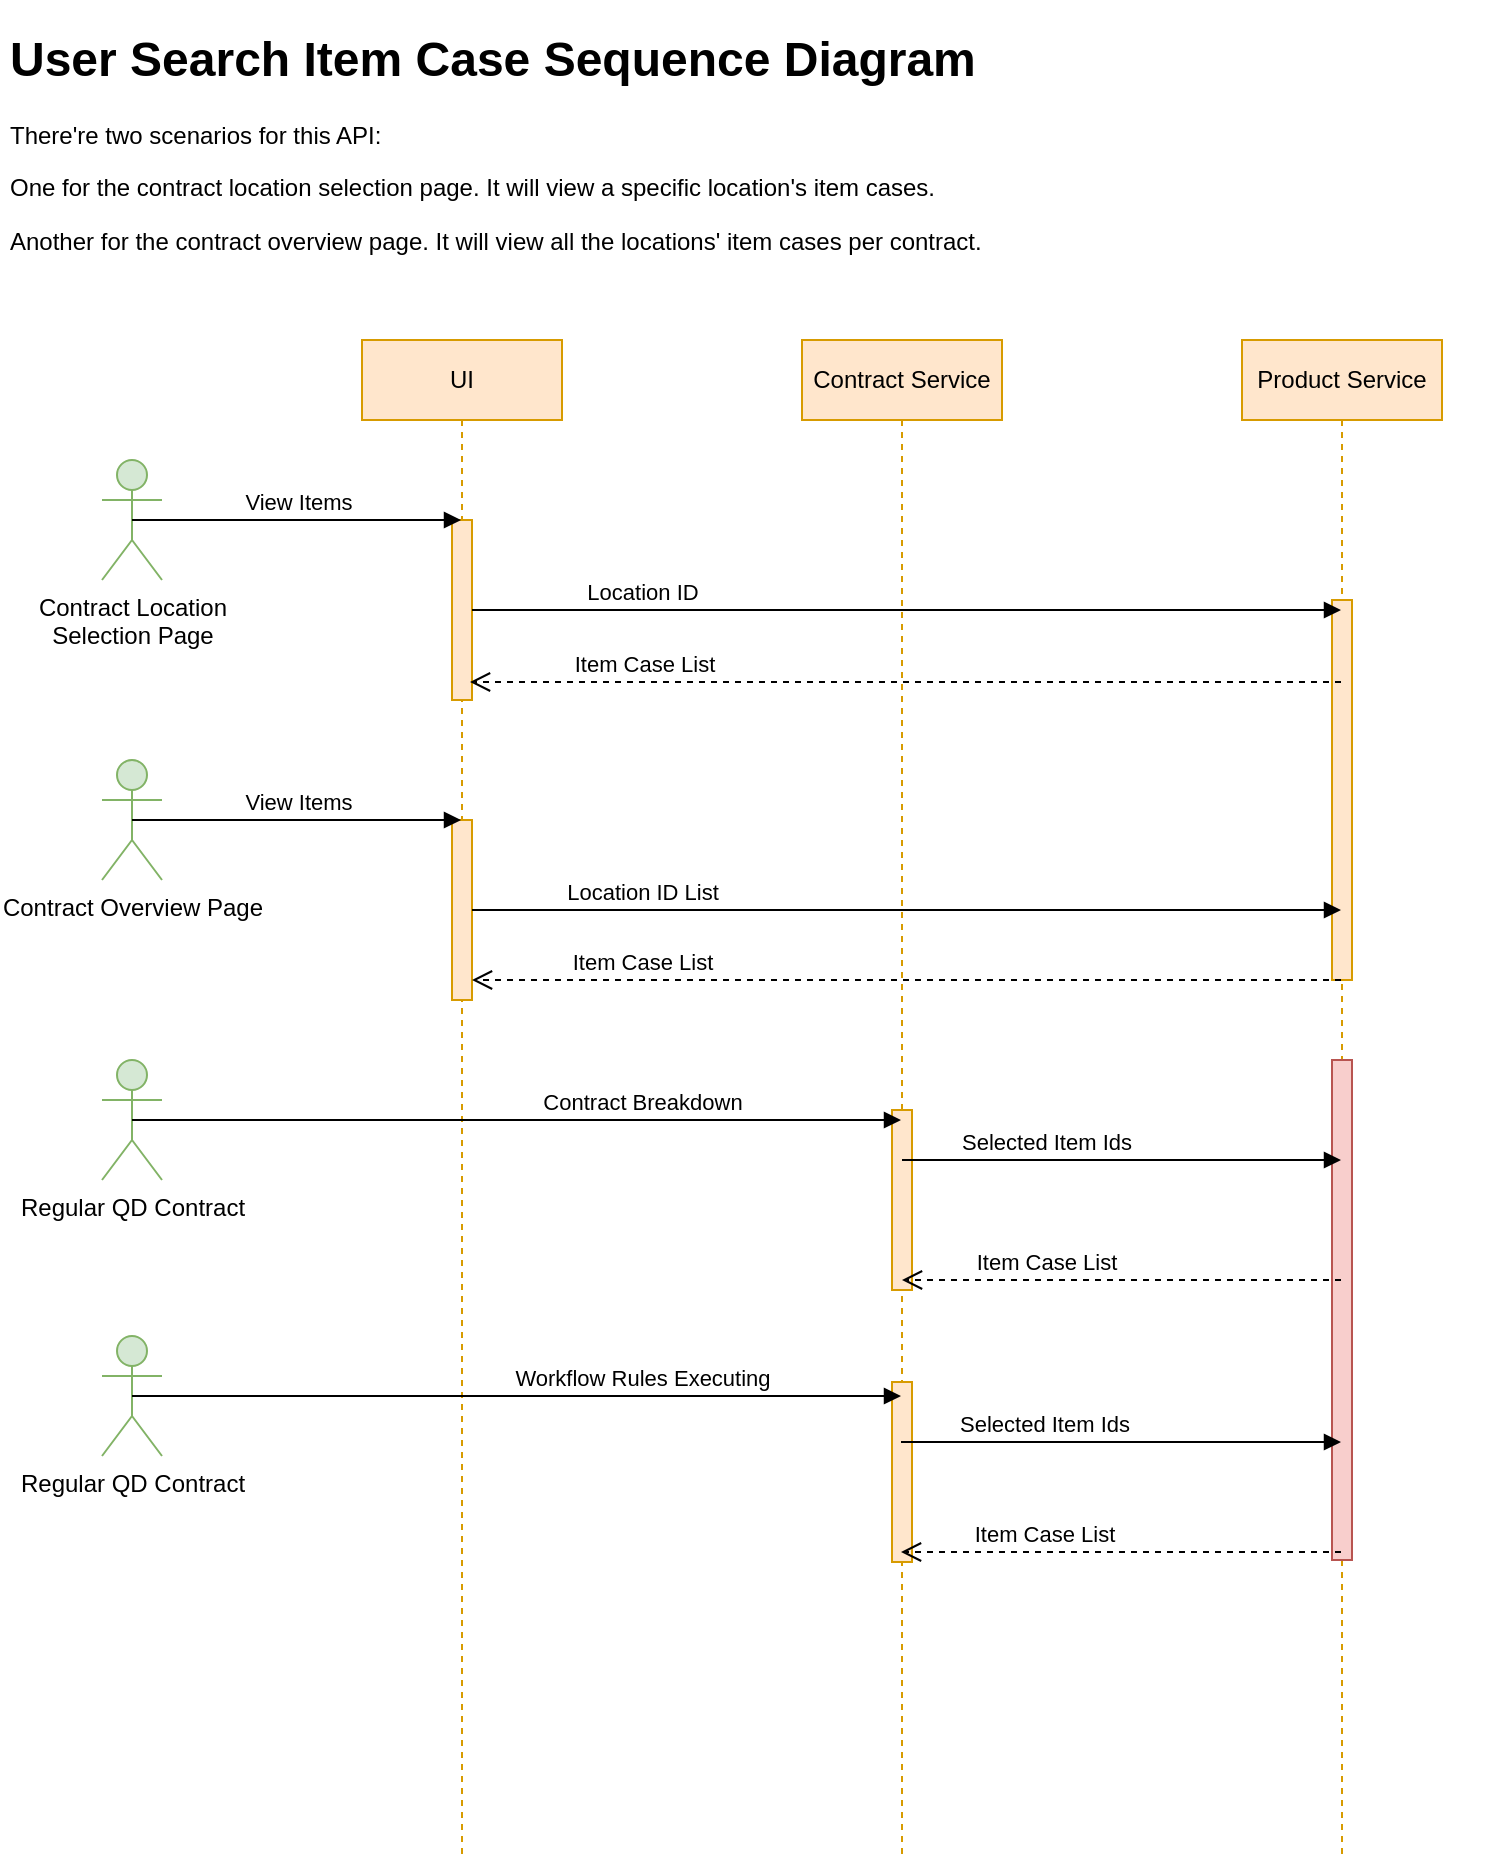 <mxfile version="14.7.10" type="github">
  <diagram id="5JaN1CiCvEepgImw7LRu" name="Page-1">
    <mxGraphModel dx="1422" dy="762" grid="1" gridSize="10" guides="1" tooltips="1" connect="1" arrows="1" fold="1" page="1" pageScale="1" pageWidth="827" pageHeight="1169" math="0" shadow="0">
      <root>
        <mxCell id="0" />
        <mxCell id="1" parent="0" />
        <mxCell id="wDC4hqzQodUpksadTZJr-20" value="Contract Service" style="shape=umlLifeline;perimeter=lifelinePerimeter;whiteSpace=wrap;html=1;container=1;collapsible=0;recursiveResize=0;outlineConnect=0;fillColor=#ffe6cc;strokeColor=#d79b00;" vertex="1" parent="1">
          <mxGeometry x="440" y="200" width="100" height="760" as="geometry" />
        </mxCell>
        <mxCell id="wDC4hqzQodUpksadTZJr-1" value="UI" style="shape=umlLifeline;perimeter=lifelinePerimeter;whiteSpace=wrap;html=1;container=1;collapsible=0;recursiveResize=0;outlineConnect=0;fillColor=#ffe6cc;strokeColor=#d79b00;" vertex="1" parent="1">
          <mxGeometry x="220" y="200" width="100" height="760" as="geometry" />
        </mxCell>
        <mxCell id="wDC4hqzQodUpksadTZJr-4" value="" style="html=1;points=[];perimeter=orthogonalPerimeter;fillColor=#ffe6cc;strokeColor=#d79b00;" vertex="1" parent="wDC4hqzQodUpksadTZJr-1">
          <mxGeometry x="45" y="90" width="10" height="90" as="geometry" />
        </mxCell>
        <mxCell id="wDC4hqzQodUpksadTZJr-2" value="&lt;h1&gt;User Search Item Case Sequence Diagram&lt;/h1&gt;&lt;p&gt;There&#39;re two scenarios for this API:&lt;/p&gt;&lt;p&gt;One for the contract location selection page. It will view a specific location&#39;s item cases.&lt;/p&gt;&lt;p&gt;Another for the contract overview page. It will view all the locations&#39; item cases per contract.&lt;/p&gt;" style="text;html=1;strokeColor=none;fillColor=none;spacing=5;spacingTop=-20;whiteSpace=wrap;overflow=hidden;rounded=0;" vertex="1" parent="1">
          <mxGeometry x="39" y="40" width="750" height="120" as="geometry" />
        </mxCell>
        <mxCell id="wDC4hqzQodUpksadTZJr-3" value="Product Service" style="shape=umlLifeline;perimeter=lifelinePerimeter;whiteSpace=wrap;html=1;container=1;collapsible=0;recursiveResize=0;outlineConnect=0;fillColor=#ffe6cc;strokeColor=#d79b00;" vertex="1" parent="1">
          <mxGeometry x="660" y="200" width="100" height="760" as="geometry" />
        </mxCell>
        <mxCell id="wDC4hqzQodUpksadTZJr-8" value="" style="html=1;points=[];perimeter=orthogonalPerimeter;fillColor=#ffe6cc;strokeColor=#d79b00;" vertex="1" parent="wDC4hqzQodUpksadTZJr-3">
          <mxGeometry x="45" y="130" width="10" height="190" as="geometry" />
        </mxCell>
        <mxCell id="wDC4hqzQodUpksadTZJr-10" value="Location ID" style="html=1;verticalAlign=bottom;endArrow=block;" edge="1" parent="1" source="wDC4hqzQodUpksadTZJr-4" target="wDC4hqzQodUpksadTZJr-3">
          <mxGeometry x="-0.609" width="80" relative="1" as="geometry">
            <mxPoint x="270" y="306" as="sourcePoint" />
            <mxPoint x="460" y="330" as="targetPoint" />
            <mxPoint as="offset" />
          </mxGeometry>
        </mxCell>
        <mxCell id="wDC4hqzQodUpksadTZJr-11" value="Item Case List" style="html=1;verticalAlign=bottom;endArrow=open;dashed=1;endSize=8;" edge="1" parent="1" source="wDC4hqzQodUpksadTZJr-3">
          <mxGeometry x="0.605" relative="1" as="geometry">
            <mxPoint x="570" y="371" as="sourcePoint" />
            <mxPoint x="274" y="371" as="targetPoint" />
            <mxPoint x="1" as="offset" />
          </mxGeometry>
        </mxCell>
        <mxCell id="wDC4hqzQodUpksadTZJr-12" value="Contract Location&lt;br&gt;Selection Page" style="shape=umlActor;verticalLabelPosition=bottom;verticalAlign=top;html=1;fillColor=#d5e8d4;strokeColor=#82b366;" vertex="1" parent="1">
          <mxGeometry x="90" y="260" width="30" height="60" as="geometry" />
        </mxCell>
        <mxCell id="wDC4hqzQodUpksadTZJr-13" value="View Items" style="html=1;verticalAlign=bottom;endArrow=block;exitX=0.5;exitY=0.5;exitDx=0;exitDy=0;exitPerimeter=0;" edge="1" parent="1" source="wDC4hqzQodUpksadTZJr-12" target="wDC4hqzQodUpksadTZJr-1">
          <mxGeometry width="80" relative="1" as="geometry">
            <mxPoint x="160" y="290" as="sourcePoint" />
            <mxPoint x="240" y="290" as="targetPoint" />
          </mxGeometry>
        </mxCell>
        <mxCell id="wDC4hqzQodUpksadTZJr-14" value="" style="html=1;points=[];perimeter=orthogonalPerimeter;fillColor=#ffe6cc;strokeColor=#d79b00;" vertex="1" parent="1">
          <mxGeometry x="265" y="440" width="10" height="90" as="geometry" />
        </mxCell>
        <mxCell id="wDC4hqzQodUpksadTZJr-15" value="Contract Overview Page" style="shape=umlActor;verticalLabelPosition=bottom;verticalAlign=top;html=1;fillColor=#d5e8d4;strokeColor=#82b366;" vertex="1" parent="1">
          <mxGeometry x="90" y="410" width="30" height="60" as="geometry" />
        </mxCell>
        <mxCell id="wDC4hqzQodUpksadTZJr-16" value="View Items" style="html=1;verticalAlign=bottom;endArrow=block;exitX=0.5;exitY=0.5;exitDx=0;exitDy=0;exitPerimeter=0;" edge="1" parent="1" source="wDC4hqzQodUpksadTZJr-15">
          <mxGeometry width="80" relative="1" as="geometry">
            <mxPoint x="160" y="440" as="sourcePoint" />
            <mxPoint x="269.5" y="440" as="targetPoint" />
          </mxGeometry>
        </mxCell>
        <mxCell id="wDC4hqzQodUpksadTZJr-18" value="Location ID List" style="html=1;verticalAlign=bottom;endArrow=block;" edge="1" parent="1" source="wDC4hqzQodUpksadTZJr-14" target="wDC4hqzQodUpksadTZJr-3">
          <mxGeometry x="-0.609" width="80" relative="1" as="geometry">
            <mxPoint x="276" y="455.47" as="sourcePoint" />
            <mxPoint x="570.5" y="455.47" as="targetPoint" />
            <mxPoint as="offset" />
          </mxGeometry>
        </mxCell>
        <mxCell id="wDC4hqzQodUpksadTZJr-19" value="Item Case List" style="html=1;verticalAlign=bottom;endArrow=open;dashed=1;endSize=8;" edge="1" parent="1" source="wDC4hqzQodUpksadTZJr-3">
          <mxGeometry x="0.609" relative="1" as="geometry">
            <mxPoint x="571" y="520" as="sourcePoint" />
            <mxPoint x="275" y="520" as="targetPoint" />
            <mxPoint as="offset" />
          </mxGeometry>
        </mxCell>
        <mxCell id="wDC4hqzQodUpksadTZJr-22" value="" style="html=1;points=[];perimeter=orthogonalPerimeter;fillColor=#f8cecc;strokeColor=#b85450;" vertex="1" parent="1">
          <mxGeometry x="705" y="560" width="10" height="250" as="geometry" />
        </mxCell>
        <mxCell id="wDC4hqzQodUpksadTZJr-23" value="Regular QD Contract" style="shape=umlActor;verticalLabelPosition=bottom;verticalAlign=top;html=1;fillColor=#d5e8d4;strokeColor=#82b366;" vertex="1" parent="1">
          <mxGeometry x="90" y="560" width="30" height="60" as="geometry" />
        </mxCell>
        <mxCell id="wDC4hqzQodUpksadTZJr-25" value="" style="html=1;points=[];perimeter=orthogonalPerimeter;fillColor=#ffe6cc;strokeColor=#d79b00;" vertex="1" parent="1">
          <mxGeometry x="485" y="585" width="10" height="90" as="geometry" />
        </mxCell>
        <mxCell id="wDC4hqzQodUpksadTZJr-26" value="Contract Breakdown" style="html=1;verticalAlign=bottom;endArrow=block;exitX=0.5;exitY=0.5;exitDx=0;exitDy=0;exitPerimeter=0;" edge="1" parent="1" source="wDC4hqzQodUpksadTZJr-23" target="wDC4hqzQodUpksadTZJr-20">
          <mxGeometry x="0.326" width="80" relative="1" as="geometry">
            <mxPoint x="300" y="629.5" as="sourcePoint" />
            <mxPoint x="464.5" y="629.5" as="targetPoint" />
            <mxPoint as="offset" />
          </mxGeometry>
        </mxCell>
        <mxCell id="wDC4hqzQodUpksadTZJr-27" value="Selected Item Ids" style="html=1;verticalAlign=bottom;endArrow=block;" edge="1" parent="1" source="wDC4hqzQodUpksadTZJr-20" target="wDC4hqzQodUpksadTZJr-3">
          <mxGeometry x="-0.359" width="80" relative="1" as="geometry">
            <mxPoint x="290" y="820" as="sourcePoint" />
            <mxPoint x="724.5" y="820" as="targetPoint" />
            <mxPoint x="1" as="offset" />
            <Array as="points">
              <mxPoint x="640" y="610" />
            </Array>
          </mxGeometry>
        </mxCell>
        <mxCell id="wDC4hqzQodUpksadTZJr-28" value="Item Case List" style="html=1;verticalAlign=bottom;endArrow=open;dashed=1;endSize=8;" edge="1" parent="1" source="wDC4hqzQodUpksadTZJr-3" target="wDC4hqzQodUpksadTZJr-20">
          <mxGeometry x="0.359" relative="1" as="geometry">
            <mxPoint x="719.5" y="530" as="sourcePoint" />
            <mxPoint x="560" y="720" as="targetPoint" />
            <mxPoint x="1" as="offset" />
            <Array as="points">
              <mxPoint x="570" y="670" />
            </Array>
          </mxGeometry>
        </mxCell>
        <mxCell id="wDC4hqzQodUpksadTZJr-29" value="" style="html=1;points=[];perimeter=orthogonalPerimeter;fillColor=#ffe6cc;strokeColor=#d79b00;" vertex="1" parent="1">
          <mxGeometry x="485" y="721" width="10" height="90" as="geometry" />
        </mxCell>
        <mxCell id="wDC4hqzQodUpksadTZJr-30" value="Regular QD Contract" style="shape=umlActor;verticalLabelPosition=bottom;verticalAlign=top;html=1;fillColor=#d5e8d4;strokeColor=#82b366;" vertex="1" parent="1">
          <mxGeometry x="90" y="698" width="30" height="60" as="geometry" />
        </mxCell>
        <mxCell id="wDC4hqzQodUpksadTZJr-31" value="Workflow Rules Executing" style="html=1;verticalAlign=bottom;endArrow=block;exitX=0.5;exitY=0.5;exitDx=0;exitDy=0;exitPerimeter=0;" edge="1" parent="1" source="wDC4hqzQodUpksadTZJr-30">
          <mxGeometry x="0.326" width="80" relative="1" as="geometry">
            <mxPoint x="130" y="727.5" as="sourcePoint" />
            <mxPoint x="489.5" y="728" as="targetPoint" />
            <mxPoint as="offset" />
          </mxGeometry>
        </mxCell>
        <mxCell id="wDC4hqzQodUpksadTZJr-32" value="Selected Item Ids" style="html=1;verticalAlign=bottom;endArrow=block;" edge="1" parent="1">
          <mxGeometry x="-0.359" width="80" relative="1" as="geometry">
            <mxPoint x="489.5" y="751" as="sourcePoint" />
            <mxPoint x="709.5" y="751" as="targetPoint" />
            <mxPoint x="1" as="offset" />
            <Array as="points">
              <mxPoint x="635.5" y="751" />
            </Array>
          </mxGeometry>
        </mxCell>
        <mxCell id="wDC4hqzQodUpksadTZJr-33" value="Item Case List" style="html=1;verticalAlign=bottom;endArrow=open;dashed=1;endSize=8;" edge="1" parent="1">
          <mxGeometry x="0.359" relative="1" as="geometry">
            <mxPoint x="709.5" y="806" as="sourcePoint" />
            <mxPoint x="489.5" y="806" as="targetPoint" />
            <mxPoint x="1" as="offset" />
            <Array as="points">
              <mxPoint x="610" y="806" />
              <mxPoint x="551" y="806" />
            </Array>
          </mxGeometry>
        </mxCell>
      </root>
    </mxGraphModel>
  </diagram>
</mxfile>
